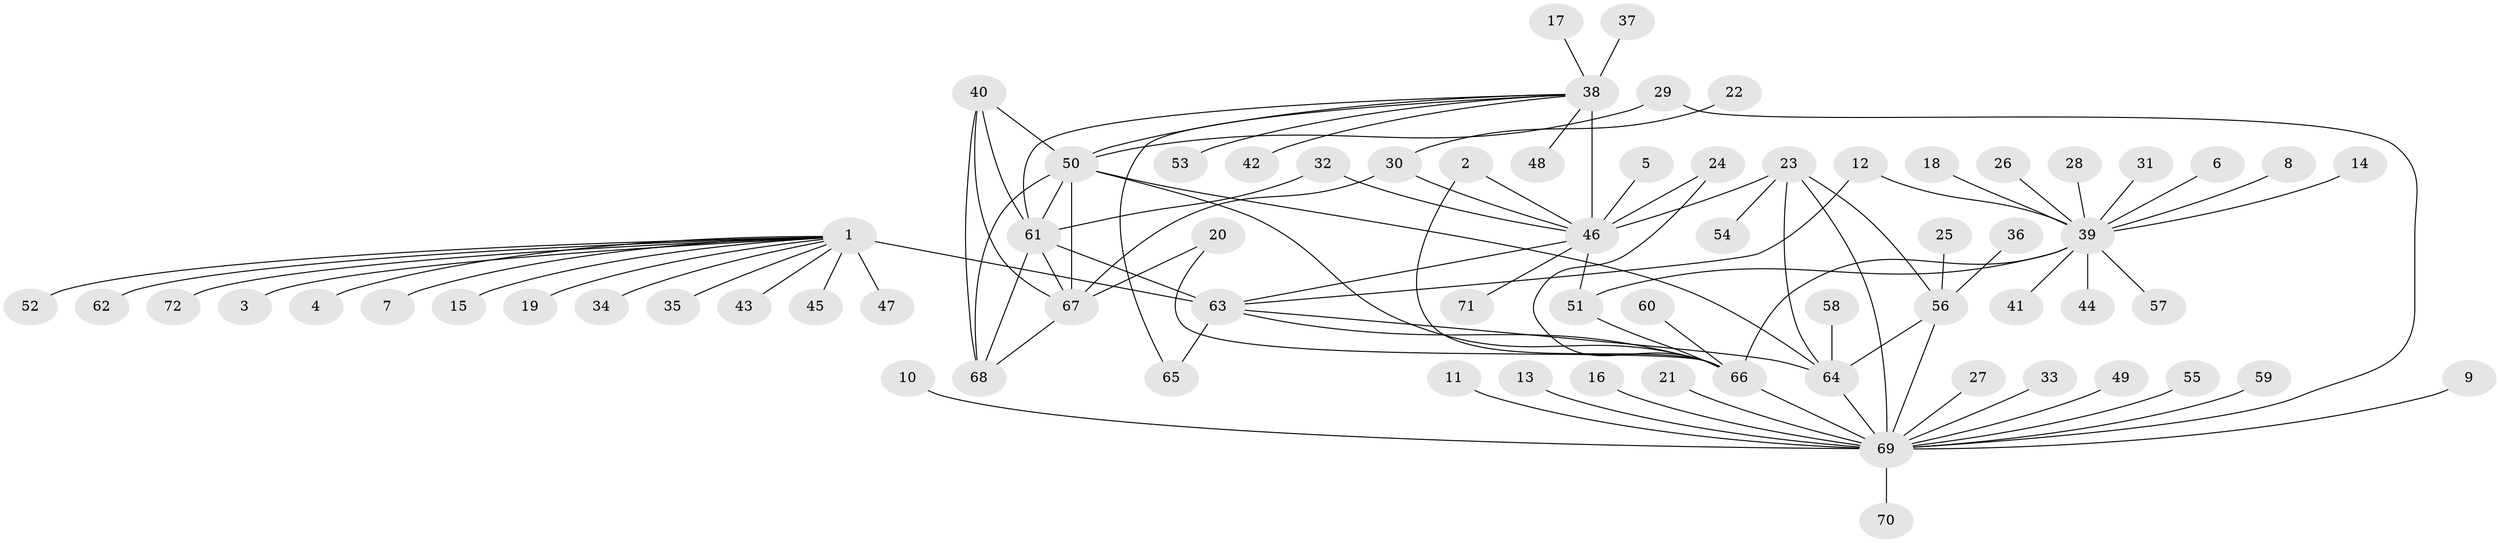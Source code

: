 // original degree distribution, {10: 0.04895104895104895, 8: 0.03496503496503497, 9: 0.055944055944055944, 13: 0.006993006993006993, 7: 0.04195804195804196, 11: 0.027972027972027972, 12: 0.02097902097902098, 15: 0.006993006993006993, 1: 0.6013986013986014, 2: 0.13986013986013987, 3: 0.013986013986013986}
// Generated by graph-tools (version 1.1) at 2025/37/03/04/25 23:37:38]
// undirected, 72 vertices, 96 edges
graph export_dot {
  node [color=gray90,style=filled];
  1;
  2;
  3;
  4;
  5;
  6;
  7;
  8;
  9;
  10;
  11;
  12;
  13;
  14;
  15;
  16;
  17;
  18;
  19;
  20;
  21;
  22;
  23;
  24;
  25;
  26;
  27;
  28;
  29;
  30;
  31;
  32;
  33;
  34;
  35;
  36;
  37;
  38;
  39;
  40;
  41;
  42;
  43;
  44;
  45;
  46;
  47;
  48;
  49;
  50;
  51;
  52;
  53;
  54;
  55;
  56;
  57;
  58;
  59;
  60;
  61;
  62;
  63;
  64;
  65;
  66;
  67;
  68;
  69;
  70;
  71;
  72;
  1 -- 3 [weight=1.0];
  1 -- 4 [weight=1.0];
  1 -- 7 [weight=1.0];
  1 -- 15 [weight=1.0];
  1 -- 19 [weight=1.0];
  1 -- 34 [weight=1.0];
  1 -- 35 [weight=1.0];
  1 -- 43 [weight=1.0];
  1 -- 45 [weight=1.0];
  1 -- 47 [weight=1.0];
  1 -- 52 [weight=1.0];
  1 -- 62 [weight=1.0];
  1 -- 63 [weight=12.0];
  1 -- 72 [weight=1.0];
  2 -- 46 [weight=1.0];
  2 -- 66 [weight=1.0];
  5 -- 46 [weight=1.0];
  6 -- 39 [weight=1.0];
  8 -- 39 [weight=1.0];
  9 -- 69 [weight=1.0];
  10 -- 69 [weight=1.0];
  11 -- 69 [weight=1.0];
  12 -- 39 [weight=1.0];
  12 -- 63 [weight=1.0];
  13 -- 69 [weight=1.0];
  14 -- 39 [weight=1.0];
  16 -- 69 [weight=1.0];
  17 -- 38 [weight=1.0];
  18 -- 39 [weight=1.0];
  20 -- 66 [weight=1.0];
  20 -- 67 [weight=1.0];
  21 -- 69 [weight=1.0];
  22 -- 30 [weight=1.0];
  23 -- 46 [weight=1.0];
  23 -- 54 [weight=1.0];
  23 -- 56 [weight=1.0];
  23 -- 64 [weight=1.0];
  23 -- 69 [weight=4.0];
  24 -- 46 [weight=1.0];
  24 -- 66 [weight=1.0];
  25 -- 56 [weight=1.0];
  26 -- 39 [weight=1.0];
  27 -- 69 [weight=1.0];
  28 -- 39 [weight=1.0];
  29 -- 50 [weight=1.0];
  29 -- 69 [weight=1.0];
  30 -- 46 [weight=1.0];
  30 -- 67 [weight=1.0];
  31 -- 39 [weight=1.0];
  32 -- 46 [weight=1.0];
  32 -- 61 [weight=1.0];
  33 -- 69 [weight=1.0];
  36 -- 56 [weight=1.0];
  37 -- 38 [weight=1.0];
  38 -- 42 [weight=1.0];
  38 -- 46 [weight=12.0];
  38 -- 48 [weight=1.0];
  38 -- 50 [weight=1.0];
  38 -- 53 [weight=1.0];
  38 -- 61 [weight=1.0];
  38 -- 65 [weight=1.0];
  39 -- 41 [weight=1.0];
  39 -- 44 [weight=1.0];
  39 -- 51 [weight=4.0];
  39 -- 57 [weight=1.0];
  39 -- 66 [weight=8.0];
  40 -- 50 [weight=4.0];
  40 -- 61 [weight=2.0];
  40 -- 67 [weight=2.0];
  40 -- 68 [weight=2.0];
  46 -- 51 [weight=1.0];
  46 -- 63 [weight=1.0];
  46 -- 71 [weight=1.0];
  49 -- 69 [weight=1.0];
  50 -- 61 [weight=2.0];
  50 -- 64 [weight=1.0];
  50 -- 66 [weight=1.0];
  50 -- 67 [weight=2.0];
  50 -- 68 [weight=2.0];
  51 -- 66 [weight=2.0];
  55 -- 69 [weight=1.0];
  56 -- 64 [weight=1.0];
  56 -- 69 [weight=4.0];
  58 -- 64 [weight=1.0];
  59 -- 69 [weight=1.0];
  60 -- 66 [weight=1.0];
  61 -- 63 [weight=1.0];
  61 -- 67 [weight=1.0];
  61 -- 68 [weight=1.0];
  63 -- 64 [weight=1.0];
  63 -- 65 [weight=1.0];
  63 -- 66 [weight=1.0];
  64 -- 69 [weight=4.0];
  66 -- 69 [weight=1.0];
  67 -- 68 [weight=1.0];
  69 -- 70 [weight=1.0];
}
